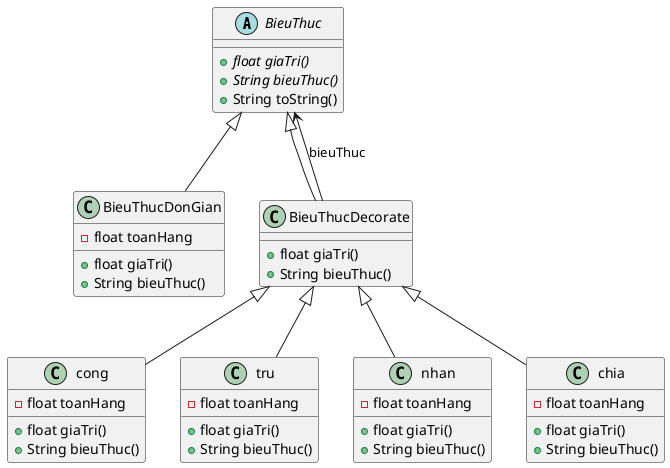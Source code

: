 @startuml
'https://plantuml.com/class-diagram

'Bieuthucdongian (được decorate): chỉ có 1 toán hạng
abstract BieuThuc{
    + {abstract} float giaTri()
    + {abstract} String bieuThuc()
    + String toString()
}

class BieuThucDonGian extends BieuThuc{
    - float toanHang
    + float giaTri()
    + String bieuThuc()
}

class BieuThucDecorate extends BieuThuc{
    + float giaTri()
    + String bieuThuc()
}

class cong extends BieuThucDecorate{
    - float toanHang
    + float giaTri()
    + String bieuThuc()
}

class tru extends BieuThucDecorate{
    - float toanHang
    + float giaTri()
    + String bieuThuc()
}

class nhan extends BieuThucDecorate{
    - float toanHang
    + float giaTri()
    + String bieuThuc()
}

class chia extends BieuThucDecorate{
    - float toanHang
    + float giaTri()
    + String bieuThuc()
}
BieuThucDecorate --> BieuThuc: bieuThuc

@enduml